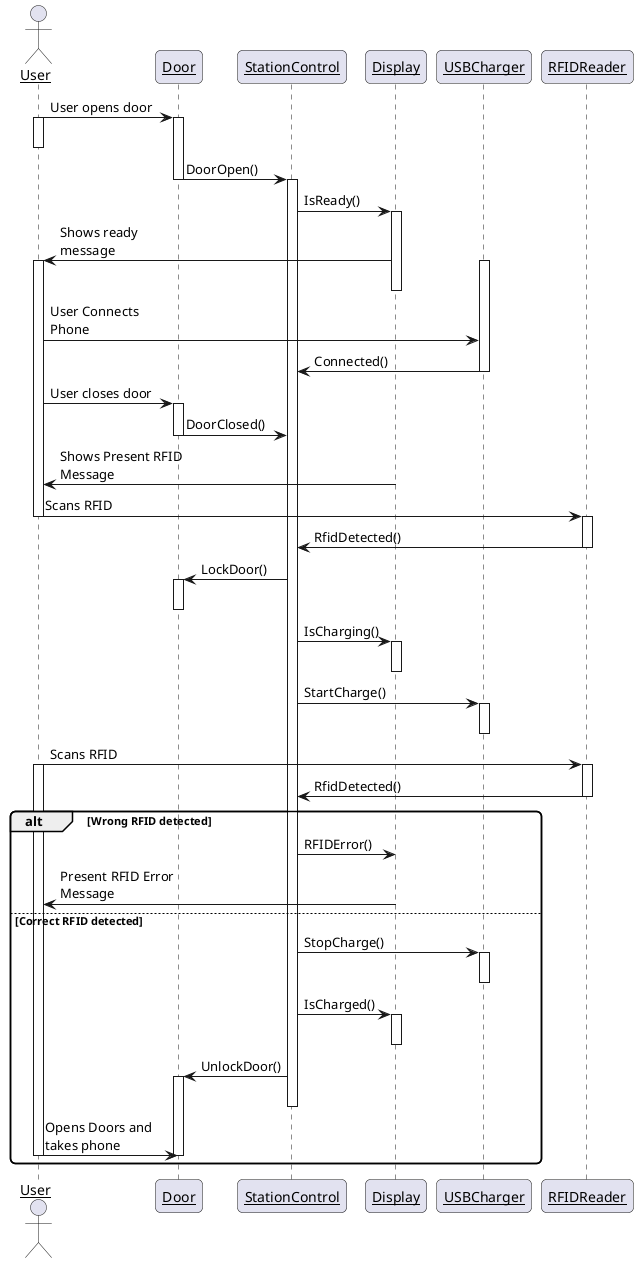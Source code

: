 @startuml
actor User
skinparam sequenceArrowThickness 1
skinparam roundcorner 10
skinparam maxmessagesize 125
skinparam sequenceParticipant underline

User -> Door: User opens door
Activate User
deActivate User
Activate Door
Door -> StationControl: DoorOpen()
deactivate Door
Activate StationControl
StationControl -> Display: IsReady()
Activate Display
Display -> User: Shows ready message
Activate User
deactivate Display
Activate USBCharger
User -> USBCharger: User Connects Phone
USBCharger -> StationControl: Connected()
deactivate USBCharger
User -> Door: User closes door
Activate Door
Door -> StationControl: DoorClosed()
deactivate Door
Display -> User: Shows Present RFID Message
User -> RFIDReader: Scans RFID
Deactivate User
Activate RFIDReader
RFIDReader -> StationControl: RfidDetected()
deactivate RFIDReader
StationControl -> Door: LockDoor()
Activate Door
deactivate Door
StationControl -> Display: IsCharging()
Activate Display
deactivate Display
StationControl -> USBCharger: StartCharge()
Activate USBCharger
deactivate USBCharger

User -> RFIDReader: Scans RFID

Activate User

Activate RFIDReader

RFIDReader -> StationControl: RfidDetected()
alt Wrong RFID detected
deactivate RFIDReader
StationControl -> Display: RFIDError()
Display -> User: Present RFID Error Message
else Correct RFID detected
StationControl -> USBCharger: StopCharge()
Activate USBCharger
deactivate USBCharger
StationControl -> Display: IsCharged()
activate Display
deactivate Display
StationControl -> Door: UnlockDoor()
Activate Door
deactivate StationControl
User -> Door: Opens Doors and takes phone

deactivate Door
deactivate User
end
@enduml